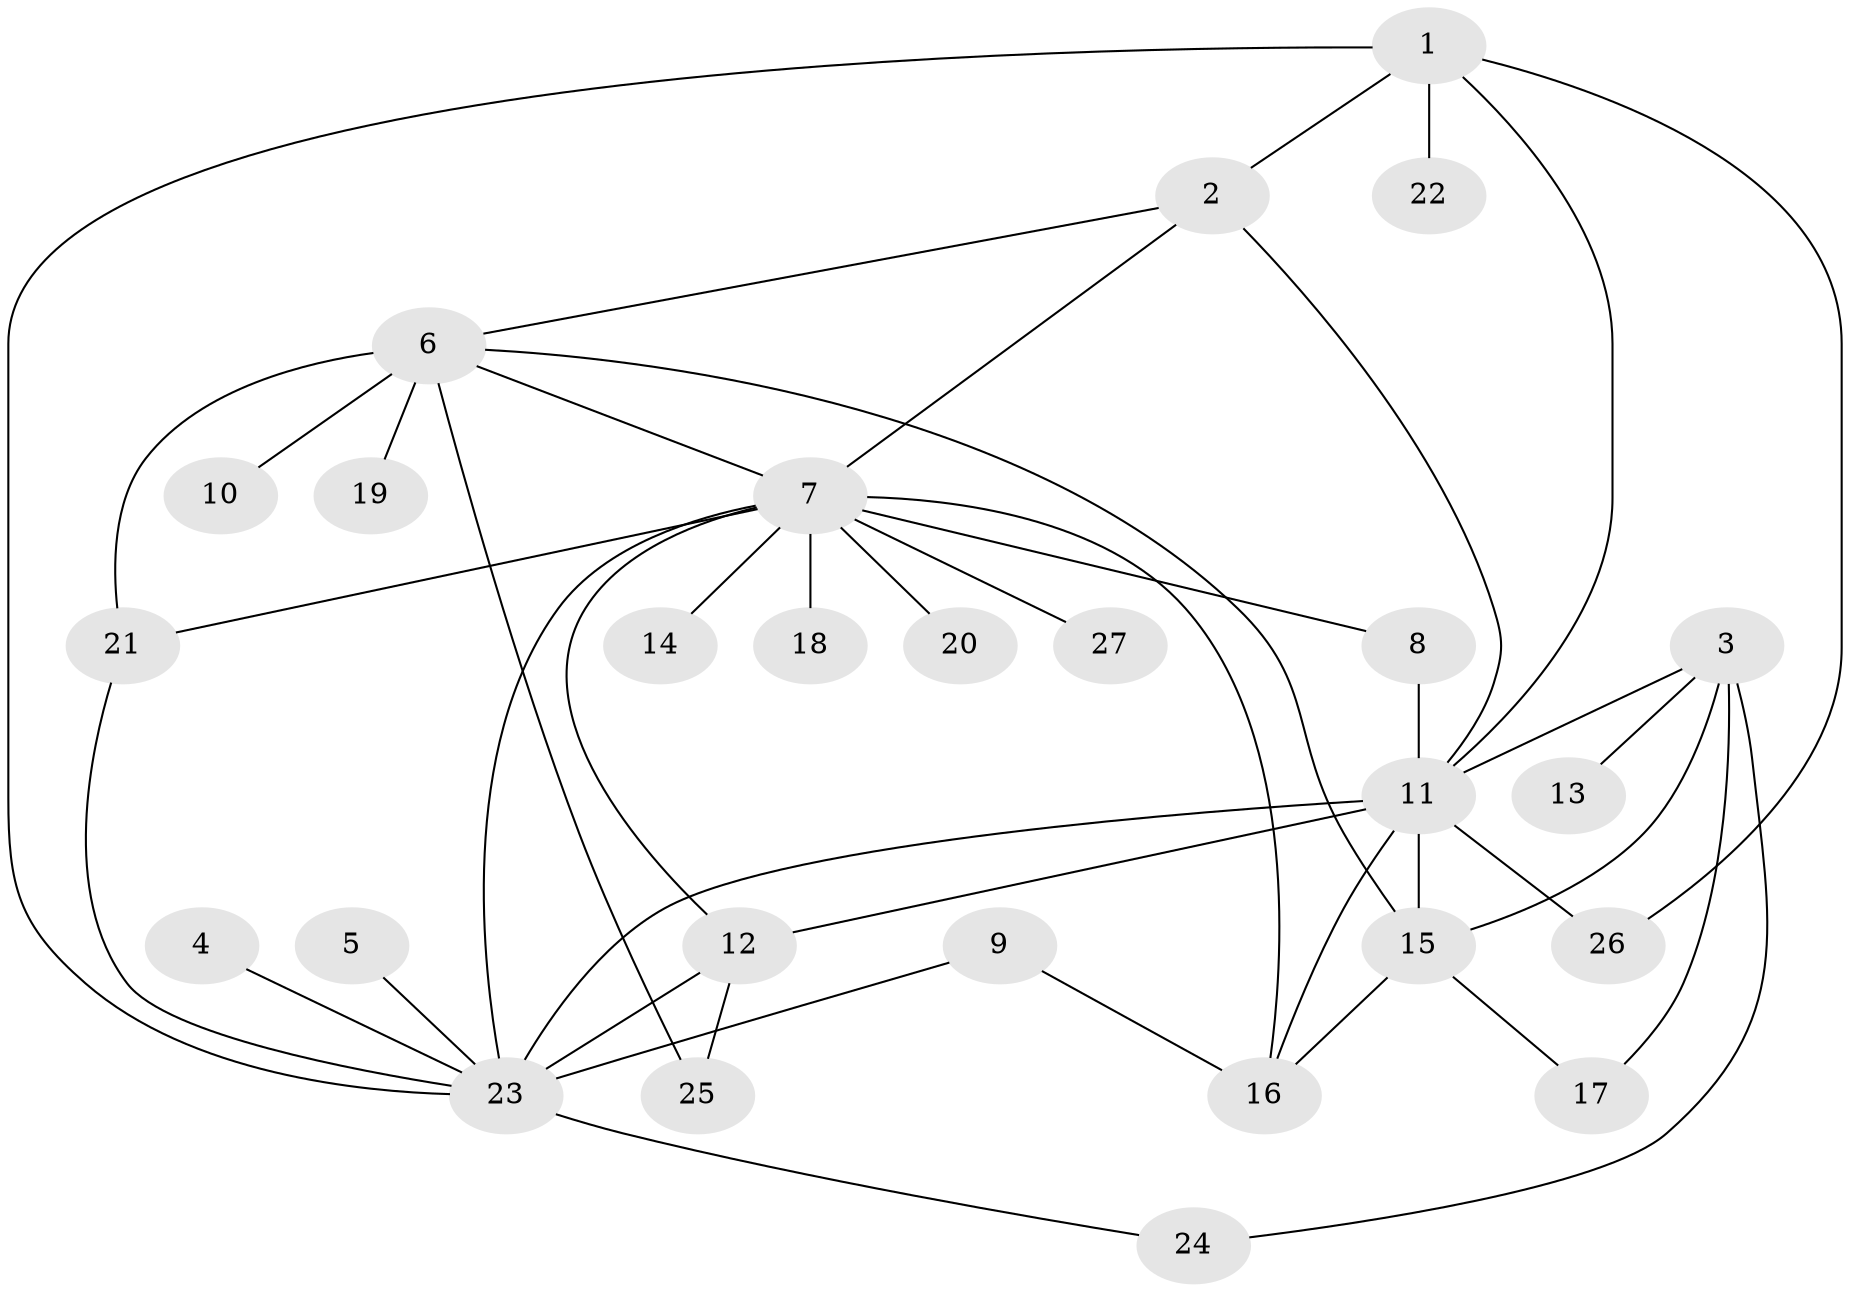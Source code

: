 // original degree distribution, {14: 0.018867924528301886, 5: 0.07547169811320754, 1: 0.41509433962264153, 9: 0.018867924528301886, 3: 0.11320754716981132, 2: 0.2641509433962264, 13: 0.018867924528301886, 6: 0.018867924528301886, 12: 0.018867924528301886, 4: 0.03773584905660377}
// Generated by graph-tools (version 1.1) at 2025/01/03/09/25 03:01:56]
// undirected, 27 vertices, 44 edges
graph export_dot {
graph [start="1"]
  node [color=gray90,style=filled];
  1;
  2;
  3;
  4;
  5;
  6;
  7;
  8;
  9;
  10;
  11;
  12;
  13;
  14;
  15;
  16;
  17;
  18;
  19;
  20;
  21;
  22;
  23;
  24;
  25;
  26;
  27;
  1 -- 2 [weight=1.0];
  1 -- 11 [weight=1.0];
  1 -- 22 [weight=1.0];
  1 -- 23 [weight=1.0];
  1 -- 26 [weight=1.0];
  2 -- 6 [weight=1.0];
  2 -- 7 [weight=1.0];
  2 -- 11 [weight=1.0];
  3 -- 11 [weight=1.0];
  3 -- 13 [weight=1.0];
  3 -- 15 [weight=1.0];
  3 -- 17 [weight=1.0];
  3 -- 24 [weight=1.0];
  4 -- 23 [weight=1.0];
  5 -- 23 [weight=1.0];
  6 -- 7 [weight=1.0];
  6 -- 10 [weight=1.0];
  6 -- 15 [weight=1.0];
  6 -- 19 [weight=2.0];
  6 -- 21 [weight=1.0];
  6 -- 25 [weight=1.0];
  7 -- 8 [weight=1.0];
  7 -- 12 [weight=1.0];
  7 -- 14 [weight=1.0];
  7 -- 16 [weight=1.0];
  7 -- 18 [weight=1.0];
  7 -- 20 [weight=1.0];
  7 -- 21 [weight=1.0];
  7 -- 23 [weight=1.0];
  7 -- 27 [weight=1.0];
  8 -- 11 [weight=1.0];
  9 -- 16 [weight=1.0];
  9 -- 23 [weight=1.0];
  11 -- 12 [weight=1.0];
  11 -- 15 [weight=2.0];
  11 -- 16 [weight=1.0];
  11 -- 23 [weight=2.0];
  11 -- 26 [weight=1.0];
  12 -- 23 [weight=1.0];
  12 -- 25 [weight=1.0];
  15 -- 16 [weight=1.0];
  15 -- 17 [weight=1.0];
  21 -- 23 [weight=1.0];
  23 -- 24 [weight=1.0];
}
